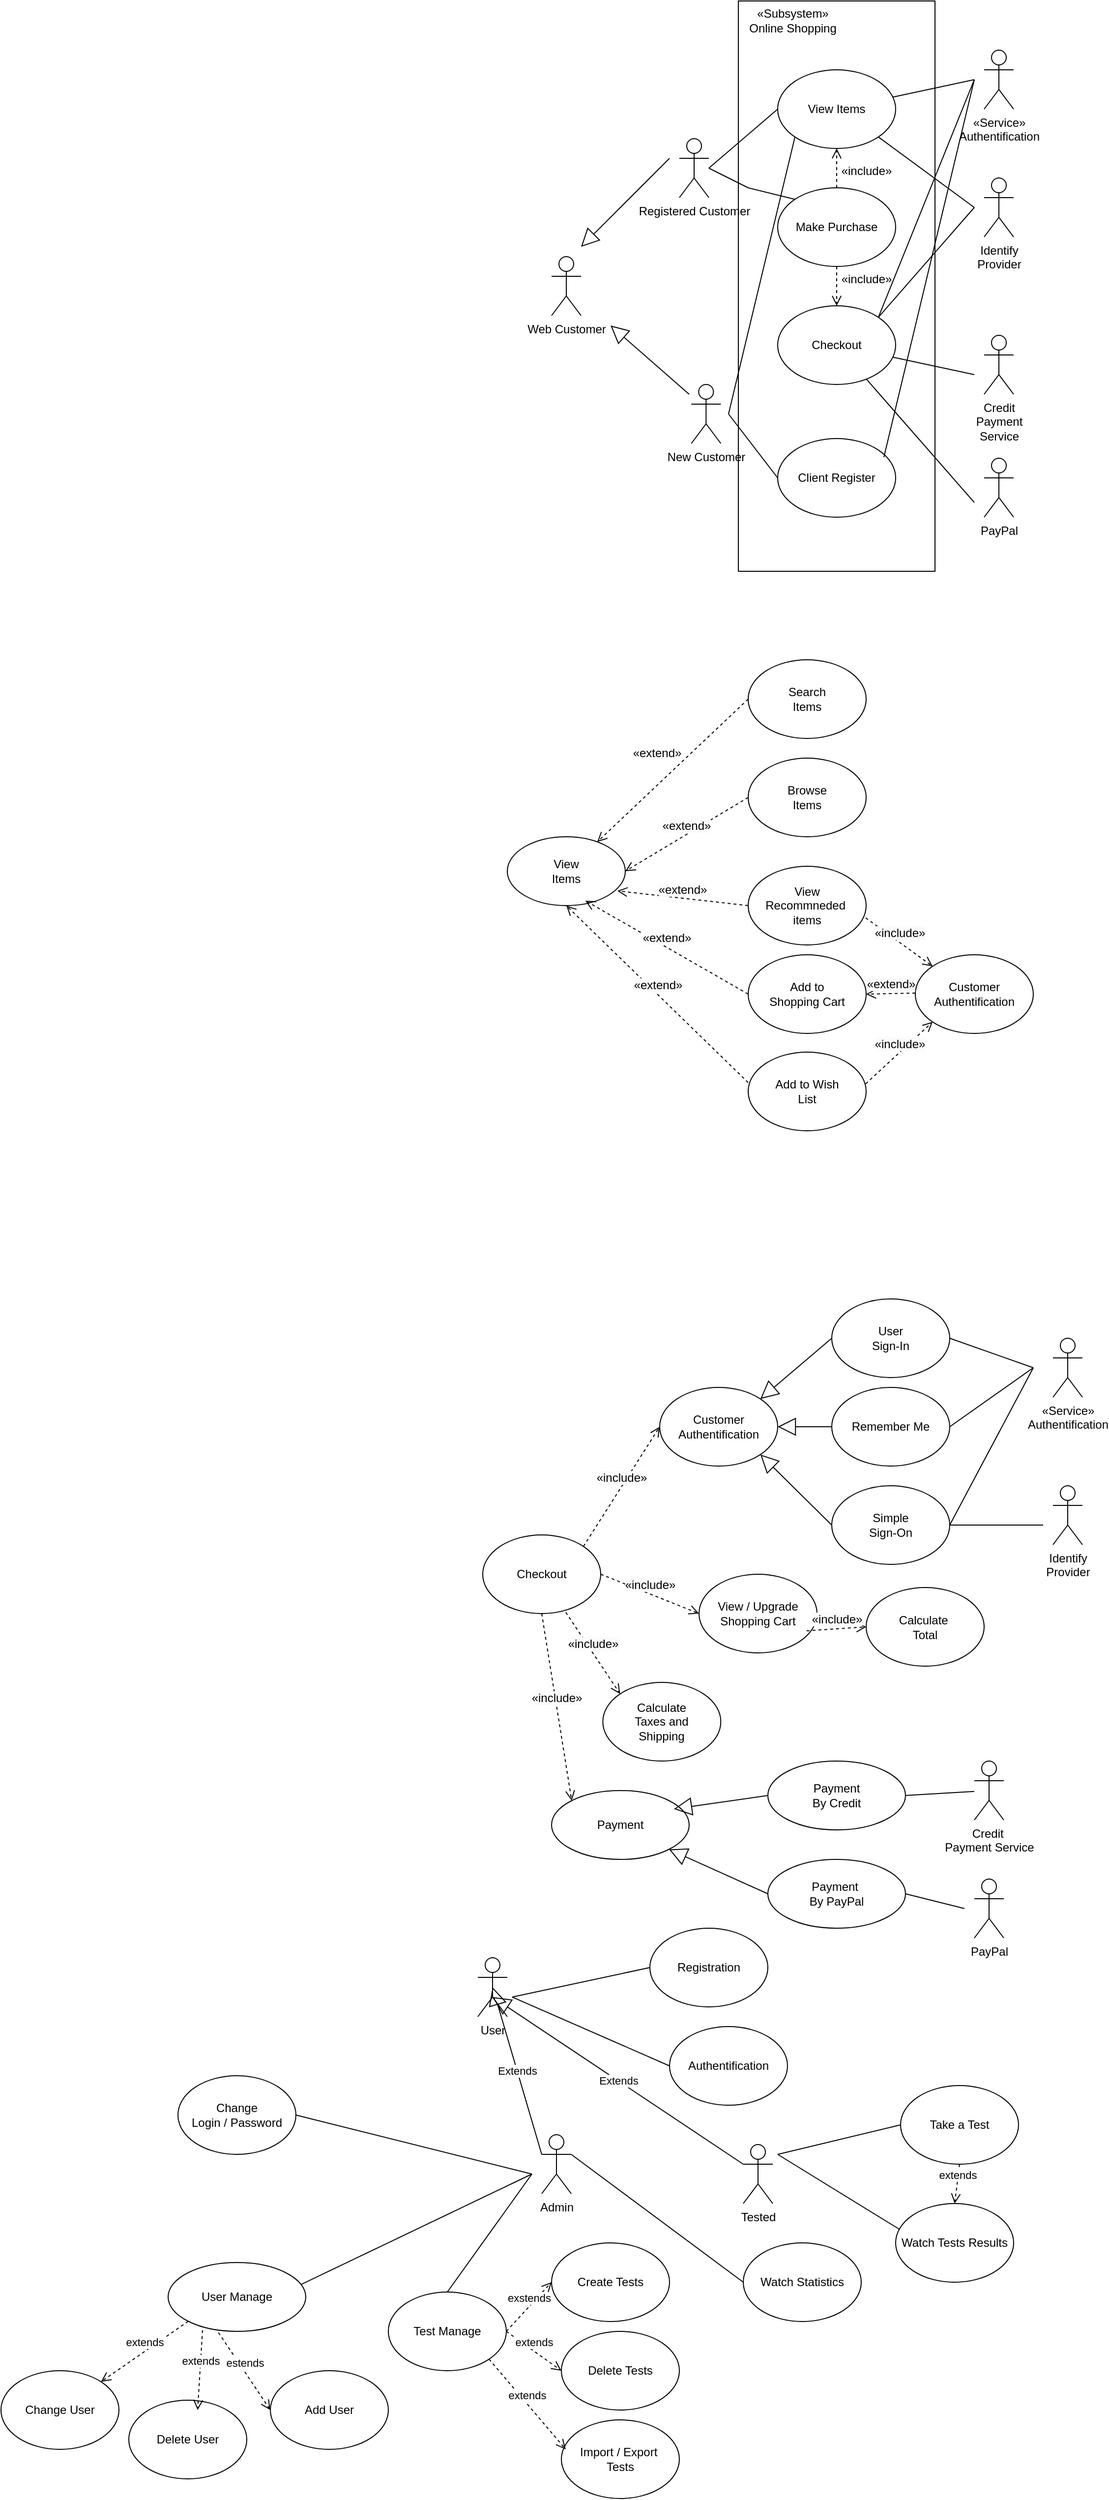 <mxfile version="26.0.6">
  <diagram name="Страница — 1" id="d5ASx7BieSMiUUVRBxHT">
    <mxGraphModel dx="2620" dy="975" grid="1" gridSize="10" guides="1" tooltips="1" connect="1" arrows="1" fold="1" page="1" pageScale="1" pageWidth="827" pageHeight="1169" math="0" shadow="0">
      <root>
        <mxCell id="0" />
        <mxCell id="1" parent="0" />
        <mxCell id="jemjmH5Uy0EdgPi0pfye-1" value="Web Customer&lt;div&gt;&lt;br&gt;&lt;/div&gt;" style="shape=umlActor;verticalLabelPosition=bottom;verticalAlign=top;html=1;outlineConnect=0;" vertex="1" parent="1">
          <mxGeometry x="220" y="360" width="30" height="60" as="geometry" />
        </mxCell>
        <mxCell id="jemjmH5Uy0EdgPi0pfye-14" value="Registered Customer" style="shape=umlActor;verticalLabelPosition=bottom;verticalAlign=top;html=1;outlineConnect=0;" vertex="1" parent="1">
          <mxGeometry x="350" y="240" width="30" height="60" as="geometry" />
        </mxCell>
        <mxCell id="jemjmH5Uy0EdgPi0pfye-15" value="New Customer" style="shape=umlActor;verticalLabelPosition=bottom;verticalAlign=top;html=1;outlineConnect=0;" vertex="1" parent="1">
          <mxGeometry x="362.17" y="490" width="30" height="60" as="geometry" />
        </mxCell>
        <mxCell id="jemjmH5Uy0EdgPi0pfye-16" value="View Items" style="ellipse;whiteSpace=wrap;html=1;" vertex="1" parent="1">
          <mxGeometry x="450" y="170" width="120" height="80" as="geometry" />
        </mxCell>
        <mxCell id="jemjmH5Uy0EdgPi0pfye-17" value="" style="endArrow=none;html=1;rounded=0;entryX=0;entryY=0.5;entryDx=0;entryDy=0;" edge="1" parent="1" target="jemjmH5Uy0EdgPi0pfye-16">
          <mxGeometry width="50" height="50" relative="1" as="geometry">
            <mxPoint x="380" y="270" as="sourcePoint" />
            <mxPoint x="450" y="200" as="targetPoint" />
          </mxGeometry>
        </mxCell>
        <mxCell id="jemjmH5Uy0EdgPi0pfye-18" value="Make Purchase" style="ellipse;whiteSpace=wrap;html=1;" vertex="1" parent="1">
          <mxGeometry x="450" y="290" width="120" height="80" as="geometry" />
        </mxCell>
        <mxCell id="jemjmH5Uy0EdgPi0pfye-19" value="" style="endArrow=none;html=1;rounded=0;entryX=0;entryY=0;entryDx=0;entryDy=0;" edge="1" parent="1" target="jemjmH5Uy0EdgPi0pfye-18">
          <mxGeometry width="50" height="50" relative="1" as="geometry">
            <mxPoint x="380" y="270" as="sourcePoint" />
            <mxPoint x="440" y="360" as="targetPoint" />
            <Array as="points">
              <mxPoint x="420" y="290" />
            </Array>
          </mxGeometry>
        </mxCell>
        <mxCell id="jemjmH5Uy0EdgPi0pfye-20" value="Checkout" style="ellipse;whiteSpace=wrap;html=1;" vertex="1" parent="1">
          <mxGeometry x="450" y="410" width="120" height="80" as="geometry" />
        </mxCell>
        <mxCell id="jemjmH5Uy0EdgPi0pfye-21" value="Client Register" style="ellipse;whiteSpace=wrap;html=1;" vertex="1" parent="1">
          <mxGeometry x="450" y="545" width="120" height="80" as="geometry" />
        </mxCell>
        <mxCell id="jemjmH5Uy0EdgPi0pfye-22" value="" style="endArrow=none;html=1;rounded=0;entryX=0;entryY=1;entryDx=0;entryDy=0;" edge="1" parent="1" target="jemjmH5Uy0EdgPi0pfye-16">
          <mxGeometry width="50" height="50" relative="1" as="geometry">
            <mxPoint x="400" y="520" as="sourcePoint" />
            <mxPoint x="440" y="360" as="targetPoint" />
          </mxGeometry>
        </mxCell>
        <mxCell id="jemjmH5Uy0EdgPi0pfye-23" value="" style="endArrow=none;html=1;rounded=0;entryX=0;entryY=0.5;entryDx=0;entryDy=0;" edge="1" parent="1" target="jemjmH5Uy0EdgPi0pfye-21">
          <mxGeometry width="50" height="50" relative="1" as="geometry">
            <mxPoint x="400" y="520" as="sourcePoint" />
            <mxPoint x="440" y="360" as="targetPoint" />
          </mxGeometry>
        </mxCell>
        <mxCell id="jemjmH5Uy0EdgPi0pfye-24" value="" style="endArrow=block;endSize=16;endFill=0;html=1;rounded=0;" edge="1" parent="1">
          <mxGeometry width="160" relative="1" as="geometry">
            <mxPoint x="340" y="260" as="sourcePoint" />
            <mxPoint x="250" y="350" as="targetPoint" />
          </mxGeometry>
        </mxCell>
        <mxCell id="jemjmH5Uy0EdgPi0pfye-25" value="" style="endArrow=block;endSize=16;endFill=0;html=1;rounded=0;" edge="1" parent="1">
          <mxGeometry width="160" relative="1" as="geometry">
            <mxPoint x="360" y="500" as="sourcePoint" />
            <mxPoint x="280" y="430" as="targetPoint" />
          </mxGeometry>
        </mxCell>
        <mxCell id="jemjmH5Uy0EdgPi0pfye-26" value="" style="html=1;verticalAlign=bottom;endArrow=open;dashed=1;endSize=8;curved=0;rounded=0;entryX=0.5;entryY=1;entryDx=0;entryDy=0;" edge="1" parent="1" source="jemjmH5Uy0EdgPi0pfye-18" target="jemjmH5Uy0EdgPi0pfye-16">
          <mxGeometry relative="1" as="geometry">
            <mxPoint x="450" y="390" as="sourcePoint" />
            <mxPoint x="370" y="390" as="targetPoint" />
          </mxGeometry>
        </mxCell>
        <mxCell id="jemjmH5Uy0EdgPi0pfye-27" value="«include»" style="text;html=1;align=center;verticalAlign=middle;resizable=0;points=[];autosize=1;strokeColor=none;fillColor=none;" vertex="1" parent="1">
          <mxGeometry x="505" y="258" width="70" height="30" as="geometry" />
        </mxCell>
        <mxCell id="jemjmH5Uy0EdgPi0pfye-28" value="" style="html=1;verticalAlign=bottom;endArrow=open;dashed=1;endSize=8;curved=0;rounded=0;exitX=0.5;exitY=1;exitDx=0;exitDy=0;entryX=0.5;entryY=0;entryDx=0;entryDy=0;" edge="1" parent="1" source="jemjmH5Uy0EdgPi0pfye-18" target="jemjmH5Uy0EdgPi0pfye-20">
          <mxGeometry relative="1" as="geometry">
            <mxPoint x="450" y="390" as="sourcePoint" />
            <mxPoint x="370" y="390" as="targetPoint" />
          </mxGeometry>
        </mxCell>
        <mxCell id="jemjmH5Uy0EdgPi0pfye-29" value="«include»" style="text;html=1;align=center;verticalAlign=middle;resizable=0;points=[];autosize=1;strokeColor=none;fillColor=none;" vertex="1" parent="1">
          <mxGeometry x="505" y="368" width="70" height="30" as="geometry" />
        </mxCell>
        <mxCell id="jemjmH5Uy0EdgPi0pfye-30" value="«Service»&lt;div&gt;Authentification&lt;/div&gt;" style="shape=umlActor;verticalLabelPosition=bottom;verticalAlign=top;html=1;" vertex="1" parent="1">
          <mxGeometry x="660" y="150" width="30" height="60" as="geometry" />
        </mxCell>
        <mxCell id="jemjmH5Uy0EdgPi0pfye-31" value="Identify&lt;div&gt;Provider&lt;/div&gt;" style="shape=umlActor;verticalLabelPosition=bottom;verticalAlign=top;html=1;" vertex="1" parent="1">
          <mxGeometry x="660" y="280" width="30" height="60" as="geometry" />
        </mxCell>
        <mxCell id="jemjmH5Uy0EdgPi0pfye-32" value="Credit&lt;div&gt;Payment&lt;/div&gt;&lt;div&gt;Service&lt;/div&gt;" style="shape=umlActor;verticalLabelPosition=bottom;verticalAlign=top;html=1;" vertex="1" parent="1">
          <mxGeometry x="660" y="440" width="30" height="60" as="geometry" />
        </mxCell>
        <mxCell id="jemjmH5Uy0EdgPi0pfye-33" value="PayPal" style="shape=umlActor;verticalLabelPosition=bottom;verticalAlign=top;html=1;" vertex="1" parent="1">
          <mxGeometry x="660" y="565" width="30" height="60" as="geometry" />
        </mxCell>
        <mxCell id="jemjmH5Uy0EdgPi0pfye-34" value="" style="endArrow=none;html=1;rounded=0;" edge="1" parent="1" source="jemjmH5Uy0EdgPi0pfye-16">
          <mxGeometry width="50" height="50" relative="1" as="geometry">
            <mxPoint x="590" y="210" as="sourcePoint" />
            <mxPoint x="650" y="180" as="targetPoint" />
          </mxGeometry>
        </mxCell>
        <mxCell id="jemjmH5Uy0EdgPi0pfye-35" value="" style="endArrow=none;html=1;rounded=0;exitX=1;exitY=0;exitDx=0;exitDy=0;" edge="1" parent="1" source="jemjmH5Uy0EdgPi0pfye-20">
          <mxGeometry width="50" height="50" relative="1" as="geometry">
            <mxPoint x="600" y="230" as="sourcePoint" />
            <mxPoint x="650" y="180" as="targetPoint" />
          </mxGeometry>
        </mxCell>
        <mxCell id="jemjmH5Uy0EdgPi0pfye-36" value="" style="endArrow=none;html=1;rounded=0;exitX=0.9;exitY=0.238;exitDx=0;exitDy=0;exitPerimeter=0;" edge="1" parent="1" source="jemjmH5Uy0EdgPi0pfye-21">
          <mxGeometry width="50" height="50" relative="1" as="geometry">
            <mxPoint x="390" y="410" as="sourcePoint" />
            <mxPoint x="650" y="180" as="targetPoint" />
          </mxGeometry>
        </mxCell>
        <mxCell id="jemjmH5Uy0EdgPi0pfye-37" value="" style="endArrow=none;html=1;rounded=0;exitX=1;exitY=1;exitDx=0;exitDy=0;" edge="1" parent="1" source="jemjmH5Uy0EdgPi0pfye-16">
          <mxGeometry width="50" height="50" relative="1" as="geometry">
            <mxPoint x="600" y="360" as="sourcePoint" />
            <mxPoint x="650" y="310" as="targetPoint" />
          </mxGeometry>
        </mxCell>
        <mxCell id="jemjmH5Uy0EdgPi0pfye-38" value="" style="endArrow=none;html=1;rounded=0;exitX=1;exitY=0;exitDx=0;exitDy=0;" edge="1" parent="1" source="jemjmH5Uy0EdgPi0pfye-20">
          <mxGeometry width="50" height="50" relative="1" as="geometry">
            <mxPoint x="600" y="360" as="sourcePoint" />
            <mxPoint x="650" y="310" as="targetPoint" />
          </mxGeometry>
        </mxCell>
        <mxCell id="jemjmH5Uy0EdgPi0pfye-39" value="" style="endArrow=none;html=1;rounded=0;" edge="1" parent="1" source="jemjmH5Uy0EdgPi0pfye-20">
          <mxGeometry width="50" height="50" relative="1" as="geometry">
            <mxPoint x="390" y="410" as="sourcePoint" />
            <mxPoint x="650" y="480" as="targetPoint" />
          </mxGeometry>
        </mxCell>
        <mxCell id="jemjmH5Uy0EdgPi0pfye-40" value="" style="endArrow=none;html=1;rounded=0;" edge="1" parent="1" source="jemjmH5Uy0EdgPi0pfye-20">
          <mxGeometry width="50" height="50" relative="1" as="geometry">
            <mxPoint x="600" y="660" as="sourcePoint" />
            <mxPoint x="650" y="610" as="targetPoint" />
          </mxGeometry>
        </mxCell>
        <mxCell id="jemjmH5Uy0EdgPi0pfye-43" value="" style="rounded=0;whiteSpace=wrap;html=1;rotation=0;direction=south;fillColor=none;" vertex="1" parent="1">
          <mxGeometry x="410" y="100" width="200" height="580" as="geometry" />
        </mxCell>
        <mxCell id="jemjmH5Uy0EdgPi0pfye-44" value="«Subsystem»&lt;div&gt;Online Shopping&lt;/div&gt;" style="text;html=1;align=center;verticalAlign=middle;resizable=0;points=[];autosize=1;strokeColor=none;fillColor=none;" vertex="1" parent="1">
          <mxGeometry x="410" y="100" width="110" height="40" as="geometry" />
        </mxCell>
        <mxCell id="jemjmH5Uy0EdgPi0pfye-46" value="View&lt;div&gt;Items&lt;/div&gt;" style="ellipse;whiteSpace=wrap;html=1;" vertex="1" parent="1">
          <mxGeometry x="175" y="950" width="120" height="70" as="geometry" />
        </mxCell>
        <mxCell id="jemjmH5Uy0EdgPi0pfye-47" value="Search&lt;div&gt;Items&lt;/div&gt;" style="ellipse;whiteSpace=wrap;html=1;" vertex="1" parent="1">
          <mxGeometry x="420" y="770" width="120" height="80" as="geometry" />
        </mxCell>
        <mxCell id="jemjmH5Uy0EdgPi0pfye-48" value="Browse&lt;div&gt;Items&lt;/div&gt;" style="ellipse;whiteSpace=wrap;html=1;" vertex="1" parent="1">
          <mxGeometry x="420" y="870" width="120" height="80" as="geometry" />
        </mxCell>
        <mxCell id="jemjmH5Uy0EdgPi0pfye-49" value="" style="html=1;verticalAlign=bottom;endArrow=open;dashed=1;endSize=8;curved=0;rounded=0;exitX=0;exitY=0.5;exitDx=0;exitDy=0;" edge="1" parent="1" source="jemjmH5Uy0EdgPi0pfye-47" target="jemjmH5Uy0EdgPi0pfye-46">
          <mxGeometry relative="1" as="geometry">
            <mxPoint x="420" y="860" as="sourcePoint" />
            <mxPoint x="380" y="1060" as="targetPoint" />
          </mxGeometry>
        </mxCell>
        <mxCell id="jemjmH5Uy0EdgPi0pfye-50" value="«extend»" style="text;html=1;align=center;verticalAlign=middle;resizable=0;points=[];autosize=1;strokeColor=none;fillColor=none;" vertex="1" parent="1">
          <mxGeometry x="292.17" y="850" width="70" height="30" as="geometry" />
        </mxCell>
        <mxCell id="jemjmH5Uy0EdgPi0pfye-51" value="&lt;span style=&quot;font-size: 12px; background-color: rgb(251, 251, 251);&quot;&gt;«extend»&lt;/span&gt;" style="html=1;verticalAlign=bottom;endArrow=open;dashed=1;endSize=8;curved=0;rounded=0;exitX=0;exitY=0.5;exitDx=0;exitDy=0;entryX=1;entryY=0.5;entryDx=0;entryDy=0;" edge="1" parent="1" source="jemjmH5Uy0EdgPi0pfye-48" target="jemjmH5Uy0EdgPi0pfye-46">
          <mxGeometry relative="1" as="geometry">
            <mxPoint x="460" y="1310" as="sourcePoint" />
            <mxPoint x="380" y="1310" as="targetPoint" />
          </mxGeometry>
        </mxCell>
        <mxCell id="jemjmH5Uy0EdgPi0pfye-52" value="View&lt;div&gt;Recommneded&amp;nbsp;&lt;/div&gt;&lt;div&gt;i&lt;span style=&quot;background-color: transparent; color: light-dark(rgb(0, 0, 0), rgb(255, 255, 255));&quot;&gt;tems&lt;/span&gt;&lt;/div&gt;" style="ellipse;whiteSpace=wrap;html=1;" vertex="1" parent="1">
          <mxGeometry x="420" y="980" width="120" height="80" as="geometry" />
        </mxCell>
        <mxCell id="jemjmH5Uy0EdgPi0pfye-54" value="&lt;span style=&quot;font-size: 12px; background-color: rgb(251, 251, 251);&quot;&gt;«extend»&lt;/span&gt;" style="html=1;verticalAlign=bottom;endArrow=open;dashed=1;endSize=8;curved=0;rounded=0;entryX=0.933;entryY=0.786;entryDx=0;entryDy=0;entryPerimeter=0;exitX=0;exitY=0.5;exitDx=0;exitDy=0;" edge="1" parent="1" source="jemjmH5Uy0EdgPi0pfye-52" target="jemjmH5Uy0EdgPi0pfye-46">
          <mxGeometry relative="1" as="geometry">
            <mxPoint x="460" y="1190" as="sourcePoint" />
            <mxPoint x="380" y="1190" as="targetPoint" />
          </mxGeometry>
        </mxCell>
        <mxCell id="jemjmH5Uy0EdgPi0pfye-55" value="Add to&lt;div&gt;Shopping Cart&lt;/div&gt;" style="ellipse;whiteSpace=wrap;html=1;" vertex="1" parent="1">
          <mxGeometry x="420" y="1070" width="120" height="80" as="geometry" />
        </mxCell>
        <mxCell id="jemjmH5Uy0EdgPi0pfye-56" value="Add to Wish&lt;div&gt;List&lt;/div&gt;" style="ellipse;whiteSpace=wrap;html=1;" vertex="1" parent="1">
          <mxGeometry x="420" y="1169" width="120" height="80" as="geometry" />
        </mxCell>
        <mxCell id="jemjmH5Uy0EdgPi0pfye-57" value="Customer&lt;div&gt;Authentification&lt;/div&gt;" style="ellipse;whiteSpace=wrap;html=1;" vertex="1" parent="1">
          <mxGeometry x="590" y="1070" width="120" height="80" as="geometry" />
        </mxCell>
        <mxCell id="jemjmH5Uy0EdgPi0pfye-58" value="&lt;span style=&quot;font-size: 12px; background-color: rgb(251, 251, 251);&quot;&gt;«extend»&lt;/span&gt;" style="html=1;verticalAlign=bottom;endArrow=open;dashed=1;endSize=8;curved=0;rounded=0;entryX=0.662;entryY=0.929;entryDx=0;entryDy=0;entryPerimeter=0;exitX=0;exitY=0.5;exitDx=0;exitDy=0;" edge="1" parent="1" source="jemjmH5Uy0EdgPi0pfye-55" target="jemjmH5Uy0EdgPi0pfye-46">
          <mxGeometry relative="1" as="geometry">
            <mxPoint x="460" y="1060" as="sourcePoint" />
            <mxPoint x="380" y="1060" as="targetPoint" />
          </mxGeometry>
        </mxCell>
        <mxCell id="jemjmH5Uy0EdgPi0pfye-59" value="&lt;span style=&quot;font-size: 12px; background-color: rgb(251, 251, 251);&quot;&gt;«extend»&lt;/span&gt;" style="html=1;verticalAlign=bottom;endArrow=open;dashed=1;endSize=8;curved=0;rounded=0;entryX=0.5;entryY=1;entryDx=0;entryDy=0;exitX=0;exitY=0.387;exitDx=0;exitDy=0;exitPerimeter=0;" edge="1" parent="1" source="jemjmH5Uy0EdgPi0pfye-56" target="jemjmH5Uy0EdgPi0pfye-46">
          <mxGeometry relative="1" as="geometry">
            <mxPoint x="460" y="1060" as="sourcePoint" />
            <mxPoint x="380" y="1060" as="targetPoint" />
          </mxGeometry>
        </mxCell>
        <mxCell id="jemjmH5Uy0EdgPi0pfye-60" value="&lt;span style=&quot;font-size: 12px; background-color: rgb(251, 251, 251);&quot;&gt;«extend»&lt;/span&gt;" style="html=1;verticalAlign=bottom;endArrow=open;dashed=1;endSize=8;curved=0;rounded=0;entryX=1;entryY=0.5;entryDx=0;entryDy=0;" edge="1" parent="1" target="jemjmH5Uy0EdgPi0pfye-55">
          <mxGeometry relative="1" as="geometry">
            <mxPoint x="590" y="1109" as="sourcePoint" />
            <mxPoint x="550" y="1109" as="targetPoint" />
          </mxGeometry>
        </mxCell>
        <mxCell id="jemjmH5Uy0EdgPi0pfye-61" value="&lt;span style=&quot;font-size: 12px; background-color: rgb(251, 251, 251);&quot;&gt;«include»&lt;/span&gt;" style="html=1;verticalAlign=bottom;endArrow=open;dashed=1;endSize=8;curved=0;rounded=0;entryX=0;entryY=0;entryDx=0;entryDy=0;exitX=0.996;exitY=0.656;exitDx=0;exitDy=0;exitPerimeter=0;" edge="1" parent="1" source="jemjmH5Uy0EdgPi0pfye-52" target="jemjmH5Uy0EdgPi0pfye-57">
          <mxGeometry relative="1" as="geometry">
            <mxPoint x="460" y="1060" as="sourcePoint" />
            <mxPoint x="380" y="1060" as="targetPoint" />
          </mxGeometry>
        </mxCell>
        <mxCell id="jemjmH5Uy0EdgPi0pfye-62" value="&lt;span style=&quot;font-size: 12px; background-color: rgb(251, 251, 251);&quot;&gt;«include»&lt;/span&gt;" style="html=1;verticalAlign=bottom;endArrow=open;dashed=1;endSize=8;curved=0;rounded=0;entryX=0;entryY=1;entryDx=0;entryDy=0;exitX=0.996;exitY=0.403;exitDx=0;exitDy=0;exitPerimeter=0;" edge="1" parent="1" source="jemjmH5Uy0EdgPi0pfye-56" target="jemjmH5Uy0EdgPi0pfye-57">
          <mxGeometry relative="1" as="geometry">
            <mxPoint x="460" y="1060" as="sourcePoint" />
            <mxPoint x="380" y="1060" as="targetPoint" />
          </mxGeometry>
        </mxCell>
        <mxCell id="jemjmH5Uy0EdgPi0pfye-65" value="Checkout" style="ellipse;whiteSpace=wrap;html=1;" vertex="1" parent="1">
          <mxGeometry x="150" y="1660" width="120" height="80" as="geometry" />
        </mxCell>
        <mxCell id="jemjmH5Uy0EdgPi0pfye-66" value="Customer&lt;div&gt;Authentification&lt;/div&gt;" style="ellipse;whiteSpace=wrap;html=1;" vertex="1" parent="1">
          <mxGeometry x="330" y="1510" width="120" height="80" as="geometry" />
        </mxCell>
        <mxCell id="jemjmH5Uy0EdgPi0pfye-67" value="User&lt;div&gt;Sign-In&lt;/div&gt;" style="ellipse;whiteSpace=wrap;html=1;" vertex="1" parent="1">
          <mxGeometry x="505" y="1420" width="120" height="80" as="geometry" />
        </mxCell>
        <mxCell id="jemjmH5Uy0EdgPi0pfye-68" value="Remember Me" style="ellipse;whiteSpace=wrap;html=1;" vertex="1" parent="1">
          <mxGeometry x="505" y="1510" width="120" height="80" as="geometry" />
        </mxCell>
        <mxCell id="jemjmH5Uy0EdgPi0pfye-69" value="Simple&lt;div&gt;Sign-On&lt;/div&gt;" style="ellipse;whiteSpace=wrap;html=1;" vertex="1" parent="1">
          <mxGeometry x="505" y="1610" width="120" height="80" as="geometry" />
        </mxCell>
        <mxCell id="jemjmH5Uy0EdgPi0pfye-70" value="" style="endArrow=block;endSize=16;endFill=0;html=1;rounded=0;entryX=1;entryY=0;entryDx=0;entryDy=0;exitX=0;exitY=0.5;exitDx=0;exitDy=0;" edge="1" parent="1" source="jemjmH5Uy0EdgPi0pfye-67" target="jemjmH5Uy0EdgPi0pfye-66">
          <mxGeometry width="160" relative="1" as="geometry">
            <mxPoint x="340" y="1440" as="sourcePoint" />
            <mxPoint x="500" y="1440" as="targetPoint" />
          </mxGeometry>
        </mxCell>
        <mxCell id="jemjmH5Uy0EdgPi0pfye-71" value="" style="endArrow=block;endSize=16;endFill=0;html=1;rounded=0;exitX=0;exitY=0.5;exitDx=0;exitDy=0;entryX=1;entryY=0.5;entryDx=0;entryDy=0;" edge="1" parent="1" source="jemjmH5Uy0EdgPi0pfye-68" target="jemjmH5Uy0EdgPi0pfye-66">
          <mxGeometry width="160" relative="1" as="geometry">
            <mxPoint x="340" y="1810" as="sourcePoint" />
            <mxPoint x="500" y="1810" as="targetPoint" />
          </mxGeometry>
        </mxCell>
        <mxCell id="jemjmH5Uy0EdgPi0pfye-72" value="" style="endArrow=block;endSize=16;endFill=0;html=1;rounded=0;exitX=0;exitY=0.5;exitDx=0;exitDy=0;entryX=1;entryY=1;entryDx=0;entryDy=0;" edge="1" parent="1" source="jemjmH5Uy0EdgPi0pfye-69" target="jemjmH5Uy0EdgPi0pfye-66">
          <mxGeometry width="160" relative="1" as="geometry">
            <mxPoint x="340" y="1810" as="sourcePoint" />
            <mxPoint x="500" y="1810" as="targetPoint" />
          </mxGeometry>
        </mxCell>
        <mxCell id="jemjmH5Uy0EdgPi0pfye-73" value="&lt;span style=&quot;text-wrap-mode: wrap;&quot;&gt;«Service»&lt;/span&gt;&lt;br&gt;&lt;div style=&quot;text-wrap-mode: wrap;&quot;&gt;Authentification&lt;/div&gt;" style="shape=umlActor;verticalLabelPosition=bottom;verticalAlign=top;html=1;" vertex="1" parent="1">
          <mxGeometry x="730" y="1460" width="30" height="60" as="geometry" />
        </mxCell>
        <mxCell id="jemjmH5Uy0EdgPi0pfye-74" value="" style="endArrow=none;html=1;rounded=0;exitX=1;exitY=0.5;exitDx=0;exitDy=0;" edge="1" parent="1" source="jemjmH5Uy0EdgPi0pfye-67">
          <mxGeometry width="50" height="50" relative="1" as="geometry">
            <mxPoint x="400" y="1840" as="sourcePoint" />
            <mxPoint x="710" y="1490" as="targetPoint" />
          </mxGeometry>
        </mxCell>
        <mxCell id="jemjmH5Uy0EdgPi0pfye-75" value="" style="endArrow=none;html=1;rounded=0;exitX=1;exitY=0.5;exitDx=0;exitDy=0;" edge="1" parent="1" source="jemjmH5Uy0EdgPi0pfye-68">
          <mxGeometry width="50" height="50" relative="1" as="geometry">
            <mxPoint x="400" y="1840" as="sourcePoint" />
            <mxPoint x="710" y="1490" as="targetPoint" />
          </mxGeometry>
        </mxCell>
        <mxCell id="jemjmH5Uy0EdgPi0pfye-76" value="" style="endArrow=none;html=1;rounded=0;exitX=1;exitY=0.5;exitDx=0;exitDy=0;" edge="1" parent="1" source="jemjmH5Uy0EdgPi0pfye-69">
          <mxGeometry width="50" height="50" relative="1" as="geometry">
            <mxPoint x="400" y="1840" as="sourcePoint" />
            <mxPoint x="710" y="1490" as="targetPoint" />
          </mxGeometry>
        </mxCell>
        <mxCell id="jemjmH5Uy0EdgPi0pfye-77" value="Identify&lt;div&gt;Provider&lt;/div&gt;" style="shape=umlActor;verticalLabelPosition=bottom;verticalAlign=top;html=1;outlineConnect=0;" vertex="1" parent="1">
          <mxGeometry x="730" y="1610" width="30" height="60" as="geometry" />
        </mxCell>
        <mxCell id="jemjmH5Uy0EdgPi0pfye-78" value="" style="endArrow=none;html=1;rounded=0;exitX=1;exitY=0.5;exitDx=0;exitDy=0;" edge="1" parent="1" source="jemjmH5Uy0EdgPi0pfye-69">
          <mxGeometry width="50" height="50" relative="1" as="geometry">
            <mxPoint x="400" y="1840" as="sourcePoint" />
            <mxPoint x="720" y="1650" as="targetPoint" />
          </mxGeometry>
        </mxCell>
        <mxCell id="jemjmH5Uy0EdgPi0pfye-80" value="&lt;span style=&quot;font-size: 12px; background-color: rgb(251, 251, 251);&quot;&gt;«include»&lt;/span&gt;" style="html=1;verticalAlign=bottom;endArrow=open;dashed=1;endSize=8;curved=0;rounded=0;entryX=0;entryY=0.5;entryDx=0;entryDy=0;exitX=1;exitY=0;exitDx=0;exitDy=0;" edge="1" parent="1" source="jemjmH5Uy0EdgPi0pfye-65" target="jemjmH5Uy0EdgPi0pfye-66">
          <mxGeometry relative="1" as="geometry">
            <mxPoint x="460" y="1810" as="sourcePoint" />
            <mxPoint x="380" y="1810" as="targetPoint" />
          </mxGeometry>
        </mxCell>
        <mxCell id="jemjmH5Uy0EdgPi0pfye-81" value="View / Upgrade&lt;div&gt;Shopping Cart&lt;/div&gt;" style="ellipse;whiteSpace=wrap;html=1;" vertex="1" parent="1">
          <mxGeometry x="370" y="1700" width="120" height="80" as="geometry" />
        </mxCell>
        <mxCell id="jemjmH5Uy0EdgPi0pfye-82" value="&lt;span style=&quot;font-size: 12px; background-color: rgb(251, 251, 251);&quot;&gt;«include»&lt;/span&gt;" style="html=1;verticalAlign=bottom;endArrow=open;dashed=1;endSize=8;curved=0;rounded=0;entryX=0;entryY=0.5;entryDx=0;entryDy=0;exitX=1;exitY=0.5;exitDx=0;exitDy=0;" edge="1" parent="1" source="jemjmH5Uy0EdgPi0pfye-65" target="jemjmH5Uy0EdgPi0pfye-81">
          <mxGeometry relative="1" as="geometry">
            <mxPoint x="460" y="1940" as="sourcePoint" />
            <mxPoint x="380" y="1940" as="targetPoint" />
          </mxGeometry>
        </mxCell>
        <mxCell id="jemjmH5Uy0EdgPi0pfye-83" value="&lt;span style=&quot;font-size: 12px; background-color: rgb(251, 251, 251);&quot;&gt;«include»&lt;/span&gt;" style="html=1;verticalAlign=bottom;endArrow=open;dashed=1;endSize=8;curved=0;rounded=0;entryX=0;entryY=0.5;entryDx=0;entryDy=0;exitX=0.912;exitY=0.719;exitDx=0;exitDy=0;exitPerimeter=0;" edge="1" parent="1" source="jemjmH5Uy0EdgPi0pfye-81" target="jemjmH5Uy0EdgPi0pfye-84">
          <mxGeometry relative="1" as="geometry">
            <mxPoint x="460" y="1940" as="sourcePoint" />
            <mxPoint x="380" y="1940" as="targetPoint" />
          </mxGeometry>
        </mxCell>
        <mxCell id="jemjmH5Uy0EdgPi0pfye-84" value="Calculate&amp;nbsp;&lt;div&gt;Total&lt;/div&gt;" style="ellipse;whiteSpace=wrap;html=1;" vertex="1" parent="1">
          <mxGeometry x="540" y="1713.5" width="120" height="80" as="geometry" />
        </mxCell>
        <mxCell id="jemjmH5Uy0EdgPi0pfye-85" value="Calculate&lt;div&gt;Taxes and&lt;/div&gt;&lt;div&gt;Shipping&lt;/div&gt;" style="ellipse;whiteSpace=wrap;html=1;" vertex="1" parent="1">
          <mxGeometry x="272.17" y="1810" width="120" height="80" as="geometry" />
        </mxCell>
        <mxCell id="jemjmH5Uy0EdgPi0pfye-86" value="&lt;span style=&quot;font-size: 12px; background-color: rgb(251, 251, 251);&quot;&gt;«include»&lt;/span&gt;" style="html=1;verticalAlign=bottom;endArrow=open;dashed=1;endSize=8;curved=0;rounded=0;entryX=0;entryY=0;entryDx=0;entryDy=0;exitX=0.704;exitY=0.984;exitDx=0;exitDy=0;exitPerimeter=0;" edge="1" parent="1" source="jemjmH5Uy0EdgPi0pfye-65" target="jemjmH5Uy0EdgPi0pfye-85">
          <mxGeometry relative="1" as="geometry">
            <mxPoint x="460" y="1940" as="sourcePoint" />
            <mxPoint x="380" y="1940" as="targetPoint" />
          </mxGeometry>
        </mxCell>
        <mxCell id="jemjmH5Uy0EdgPi0pfye-88" value="Payment" style="ellipse;whiteSpace=wrap;html=1;" vertex="1" parent="1">
          <mxGeometry x="220" y="1920" width="140" height="70" as="geometry" />
        </mxCell>
        <mxCell id="jemjmH5Uy0EdgPi0pfye-89" value="&lt;span style=&quot;font-size: 12px; background-color: rgb(251, 251, 251);&quot;&gt;«include»&lt;/span&gt;" style="html=1;verticalAlign=bottom;endArrow=open;dashed=1;endSize=8;curved=0;rounded=0;entryX=0;entryY=0;entryDx=0;entryDy=0;exitX=0.5;exitY=1;exitDx=0;exitDy=0;" edge="1" parent="1" source="jemjmH5Uy0EdgPi0pfye-65" target="jemjmH5Uy0EdgPi0pfye-88">
          <mxGeometry relative="1" as="geometry">
            <mxPoint x="460" y="1940" as="sourcePoint" />
            <mxPoint x="380" y="1940" as="targetPoint" />
          </mxGeometry>
        </mxCell>
        <mxCell id="jemjmH5Uy0EdgPi0pfye-90" value="Payment&lt;div&gt;By Credit&lt;/div&gt;" style="ellipse;whiteSpace=wrap;html=1;" vertex="1" parent="1">
          <mxGeometry x="440" y="1890" width="140" height="70" as="geometry" />
        </mxCell>
        <mxCell id="jemjmH5Uy0EdgPi0pfye-92" value="" style="endArrow=block;endSize=16;endFill=0;html=1;rounded=0;exitX=0;exitY=0.5;exitDx=0;exitDy=0;entryX=0.889;entryY=0.268;entryDx=0;entryDy=0;entryPerimeter=0;" edge="1" parent="1" source="jemjmH5Uy0EdgPi0pfye-90" target="jemjmH5Uy0EdgPi0pfye-88">
          <mxGeometry width="160" relative="1" as="geometry">
            <mxPoint x="340" y="1940" as="sourcePoint" />
            <mxPoint x="500" y="1940" as="targetPoint" />
          </mxGeometry>
        </mxCell>
        <mxCell id="jemjmH5Uy0EdgPi0pfye-93" value="Payment&amp;nbsp;&lt;div&gt;By PayPal&lt;/div&gt;" style="ellipse;whiteSpace=wrap;html=1;" vertex="1" parent="1">
          <mxGeometry x="440" y="1990" width="140" height="70" as="geometry" />
        </mxCell>
        <mxCell id="jemjmH5Uy0EdgPi0pfye-94" value="" style="endArrow=block;endSize=16;endFill=0;html=1;rounded=0;exitX=0;exitY=0.5;exitDx=0;exitDy=0;entryX=1;entryY=1;entryDx=0;entryDy=0;" edge="1" parent="1" source="jemjmH5Uy0EdgPi0pfye-93" target="jemjmH5Uy0EdgPi0pfye-88">
          <mxGeometry width="160" relative="1" as="geometry">
            <mxPoint x="340" y="1940" as="sourcePoint" />
            <mxPoint x="500" y="1940" as="targetPoint" />
          </mxGeometry>
        </mxCell>
        <mxCell id="jemjmH5Uy0EdgPi0pfye-95" value="Credit&amp;nbsp;&lt;div&gt;Payment Service&lt;/div&gt;" style="shape=umlActor;verticalLabelPosition=bottom;verticalAlign=top;html=1;outlineConnect=0;" vertex="1" parent="1">
          <mxGeometry x="650" y="1890" width="30" height="60" as="geometry" />
        </mxCell>
        <mxCell id="jemjmH5Uy0EdgPi0pfye-96" value="" style="endArrow=none;html=1;rounded=0;exitX=1;exitY=0.5;exitDx=0;exitDy=0;" edge="1" parent="1" source="jemjmH5Uy0EdgPi0pfye-90" target="jemjmH5Uy0EdgPi0pfye-95">
          <mxGeometry width="50" height="50" relative="1" as="geometry">
            <mxPoint x="400" y="1960" as="sourcePoint" />
            <mxPoint x="450" y="1910" as="targetPoint" />
          </mxGeometry>
        </mxCell>
        <mxCell id="jemjmH5Uy0EdgPi0pfye-97" value="PayPal" style="shape=umlActor;verticalLabelPosition=bottom;verticalAlign=top;html=1;outlineConnect=0;" vertex="1" parent="1">
          <mxGeometry x="650" y="2010" width="30" height="60" as="geometry" />
        </mxCell>
        <mxCell id="jemjmH5Uy0EdgPi0pfye-98" value="" style="endArrow=none;html=1;rounded=0;exitX=1;exitY=0.5;exitDx=0;exitDy=0;" edge="1" parent="1" source="jemjmH5Uy0EdgPi0pfye-93">
          <mxGeometry width="50" height="50" relative="1" as="geometry">
            <mxPoint x="400" y="1960" as="sourcePoint" />
            <mxPoint x="640" y="2040" as="targetPoint" />
          </mxGeometry>
        </mxCell>
        <mxCell id="jemjmH5Uy0EdgPi0pfye-99" value="User" style="shape=umlActor;verticalLabelPosition=bottom;verticalAlign=top;html=1;outlineConnect=0;" vertex="1" parent="1">
          <mxGeometry x="145" y="2090" width="30" height="60" as="geometry" />
        </mxCell>
        <mxCell id="jemjmH5Uy0EdgPi0pfye-100" value="Admin" style="shape=umlActor;verticalLabelPosition=bottom;verticalAlign=top;html=1;outlineConnect=0;" vertex="1" parent="1">
          <mxGeometry x="210" y="2270" width="30" height="60" as="geometry" />
        </mxCell>
        <mxCell id="jemjmH5Uy0EdgPi0pfye-101" value="" style="endArrow=none;html=1;rounded=0;entryX=0;entryY=0.5;entryDx=0;entryDy=0;" edge="1" parent="1" target="jemjmH5Uy0EdgPi0pfye-102">
          <mxGeometry width="50" height="50" relative="1" as="geometry">
            <mxPoint x="180" y="2130" as="sourcePoint" />
            <mxPoint x="300" y="2220" as="targetPoint" />
          </mxGeometry>
        </mxCell>
        <mxCell id="jemjmH5Uy0EdgPi0pfye-102" value="Authentification" style="ellipse;whiteSpace=wrap;html=1;" vertex="1" parent="1">
          <mxGeometry x="340" y="2160" width="120" height="80" as="geometry" />
        </mxCell>
        <mxCell id="jemjmH5Uy0EdgPi0pfye-104" value="Test Manage" style="ellipse;whiteSpace=wrap;html=1;" vertex="1" parent="1">
          <mxGeometry x="54" y="2430" width="120" height="80" as="geometry" />
        </mxCell>
        <mxCell id="jemjmH5Uy0EdgPi0pfye-105" value="Create Tests" style="ellipse;whiteSpace=wrap;html=1;" vertex="1" parent="1">
          <mxGeometry x="220" y="2380" width="120" height="80" as="geometry" />
        </mxCell>
        <mxCell id="jemjmH5Uy0EdgPi0pfye-106" value="Delete Tests" style="ellipse;whiteSpace=wrap;html=1;" vertex="1" parent="1">
          <mxGeometry x="230" y="2470" width="120" height="80" as="geometry" />
        </mxCell>
        <mxCell id="jemjmH5Uy0EdgPi0pfye-107" value="Import / Export&amp;nbsp;&lt;div&gt;Tests&lt;/div&gt;" style="ellipse;whiteSpace=wrap;html=1;" vertex="1" parent="1">
          <mxGeometry x="230" y="2560" width="120" height="80" as="geometry" />
        </mxCell>
        <mxCell id="jemjmH5Uy0EdgPi0pfye-115" value="Tested" style="shape=umlActor;verticalLabelPosition=bottom;verticalAlign=top;html=1;" vertex="1" parent="1">
          <mxGeometry x="415" y="2280" width="30" height="60" as="geometry" />
        </mxCell>
        <mxCell id="jemjmH5Uy0EdgPi0pfye-117" value="" style="endArrow=none;html=1;rounded=0;exitX=0.5;exitY=0;exitDx=0;exitDy=0;" edge="1" parent="1" source="jemjmH5Uy0EdgPi0pfye-104">
          <mxGeometry width="50" height="50" relative="1" as="geometry">
            <mxPoint x="400" y="2340" as="sourcePoint" />
            <mxPoint x="200" y="2310" as="targetPoint" />
          </mxGeometry>
        </mxCell>
        <mxCell id="jemjmH5Uy0EdgPi0pfye-118" value="Take a Test" style="ellipse;whiteSpace=wrap;html=1;" vertex="1" parent="1">
          <mxGeometry x="575" y="2220" width="120" height="80" as="geometry" />
        </mxCell>
        <mxCell id="jemjmH5Uy0EdgPi0pfye-119" value="" style="endArrow=none;html=1;rounded=0;exitX=0;exitY=0.5;exitDx=0;exitDy=0;" edge="1" parent="1" source="jemjmH5Uy0EdgPi0pfye-118">
          <mxGeometry width="50" height="50" relative="1" as="geometry">
            <mxPoint x="400" y="2340" as="sourcePoint" />
            <mxPoint x="450" y="2290" as="targetPoint" />
          </mxGeometry>
        </mxCell>
        <mxCell id="jemjmH5Uy0EdgPi0pfye-120" value="" style="endArrow=none;html=1;rounded=0;" edge="1" parent="1">
          <mxGeometry width="50" height="50" relative="1" as="geometry">
            <mxPoint x="580" y="2370" as="sourcePoint" />
            <mxPoint x="450" y="2290" as="targetPoint" />
          </mxGeometry>
        </mxCell>
        <mxCell id="jemjmH5Uy0EdgPi0pfye-121" value="Watch Tests Results" style="ellipse;whiteSpace=wrap;html=1;" vertex="1" parent="1">
          <mxGeometry x="570" y="2340" width="120" height="80" as="geometry" />
        </mxCell>
        <mxCell id="jemjmH5Uy0EdgPi0pfye-122" value="Registration" style="ellipse;whiteSpace=wrap;html=1;" vertex="1" parent="1">
          <mxGeometry x="320" y="2060" width="120" height="80" as="geometry" />
        </mxCell>
        <mxCell id="jemjmH5Uy0EdgPi0pfye-123" value="" style="endArrow=none;html=1;rounded=0;entryX=0;entryY=0.5;entryDx=0;entryDy=0;" edge="1" parent="1" target="jemjmH5Uy0EdgPi0pfye-122">
          <mxGeometry width="50" height="50" relative="1" as="geometry">
            <mxPoint x="180" y="2130" as="sourcePoint" />
            <mxPoint x="280" y="2090" as="targetPoint" />
          </mxGeometry>
        </mxCell>
        <mxCell id="jemjmH5Uy0EdgPi0pfye-125" value="exstends" style="html=1;verticalAlign=bottom;endArrow=open;dashed=1;endSize=8;curved=0;rounded=0;exitX=1;exitY=0.5;exitDx=0;exitDy=0;entryX=0;entryY=0.5;entryDx=0;entryDy=0;" edge="1" parent="1" source="jemjmH5Uy0EdgPi0pfye-104" target="jemjmH5Uy0EdgPi0pfye-105">
          <mxGeometry relative="1" as="geometry">
            <mxPoint x="460" y="2440" as="sourcePoint" />
            <mxPoint x="380" y="2440" as="targetPoint" />
          </mxGeometry>
        </mxCell>
        <mxCell id="jemjmH5Uy0EdgPi0pfye-126" value="extends" style="html=1;verticalAlign=bottom;endArrow=open;dashed=1;endSize=8;curved=0;rounded=0;exitX=1;exitY=0.5;exitDx=0;exitDy=0;entryX=0;entryY=0.5;entryDx=0;entryDy=0;" edge="1" parent="1" source="jemjmH5Uy0EdgPi0pfye-104" target="jemjmH5Uy0EdgPi0pfye-106">
          <mxGeometry relative="1" as="geometry">
            <mxPoint x="460" y="2440" as="sourcePoint" />
            <mxPoint x="380" y="2440" as="targetPoint" />
          </mxGeometry>
        </mxCell>
        <mxCell id="jemjmH5Uy0EdgPi0pfye-127" value="extends" style="html=1;verticalAlign=bottom;endArrow=open;dashed=1;endSize=8;curved=0;rounded=0;entryX=0.037;entryY=0.375;entryDx=0;entryDy=0;entryPerimeter=0;exitX=1;exitY=1;exitDx=0;exitDy=0;" edge="1" parent="1" source="jemjmH5Uy0EdgPi0pfye-104" target="jemjmH5Uy0EdgPi0pfye-107">
          <mxGeometry relative="1" as="geometry">
            <mxPoint x="460" y="2440" as="sourcePoint" />
            <mxPoint x="380" y="2440" as="targetPoint" />
          </mxGeometry>
        </mxCell>
        <mxCell id="jemjmH5Uy0EdgPi0pfye-128" value="User Manage" style="ellipse;whiteSpace=wrap;html=1;" vertex="1" parent="1">
          <mxGeometry x="-170" y="2400" width="140" height="70" as="geometry" />
        </mxCell>
        <mxCell id="jemjmH5Uy0EdgPi0pfye-131" value="" style="endArrow=none;html=1;rounded=0;exitX=0.964;exitY=0.321;exitDx=0;exitDy=0;exitPerimeter=0;" edge="1" parent="1" source="jemjmH5Uy0EdgPi0pfye-128">
          <mxGeometry width="50" height="50" relative="1" as="geometry">
            <mxPoint x="400" y="2440" as="sourcePoint" />
            <mxPoint x="200" y="2310" as="targetPoint" />
          </mxGeometry>
        </mxCell>
        <mxCell id="jemjmH5Uy0EdgPi0pfye-132" value="Add User" style="ellipse;whiteSpace=wrap;html=1;" vertex="1" parent="1">
          <mxGeometry x="-66" y="2510" width="120" height="80" as="geometry" />
        </mxCell>
        <mxCell id="jemjmH5Uy0EdgPi0pfye-133" value="Change User" style="ellipse;whiteSpace=wrap;html=1;" vertex="1" parent="1">
          <mxGeometry x="-340" y="2510" width="120" height="80" as="geometry" />
        </mxCell>
        <mxCell id="jemjmH5Uy0EdgPi0pfye-134" value="Delete User" style="ellipse;whiteSpace=wrap;html=1;" vertex="1" parent="1">
          <mxGeometry x="-210" y="2540" width="120" height="80" as="geometry" />
        </mxCell>
        <mxCell id="jemjmH5Uy0EdgPi0pfye-135" value="estends" style="html=1;verticalAlign=bottom;endArrow=open;dashed=1;endSize=8;curved=0;rounded=0;exitX=0.366;exitY=1.018;exitDx=0;exitDy=0;entryX=0;entryY=0.5;entryDx=0;entryDy=0;exitPerimeter=0;" edge="1" parent="1" target="jemjmH5Uy0EdgPi0pfye-132" source="jemjmH5Uy0EdgPi0pfye-128">
          <mxGeometry relative="1" as="geometry">
            <mxPoint x="-252" y="2610" as="sourcePoint" />
            <mxPoint x="-46" y="2580" as="targetPoint" />
          </mxGeometry>
        </mxCell>
        <mxCell id="jemjmH5Uy0EdgPi0pfye-136" value="extends" style="html=1;verticalAlign=bottom;endArrow=open;dashed=1;endSize=8;curved=0;rounded=0;exitX=0;exitY=1;exitDx=0;exitDy=0;" edge="1" parent="1" target="jemjmH5Uy0EdgPi0pfye-133" source="jemjmH5Uy0EdgPi0pfye-128">
          <mxGeometry relative="1" as="geometry">
            <mxPoint x="-252" y="2610" as="sourcePoint" />
            <mxPoint x="-46" y="2580" as="targetPoint" />
          </mxGeometry>
        </mxCell>
        <mxCell id="jemjmH5Uy0EdgPi0pfye-137" value="extends" style="html=1;verticalAlign=bottom;endArrow=open;dashed=1;endSize=8;curved=0;rounded=0;exitX=0.25;exitY=0.982;exitDx=0;exitDy=0;exitPerimeter=0;" edge="1" parent="1" source="jemjmH5Uy0EdgPi0pfye-128">
          <mxGeometry relative="1" as="geometry">
            <mxPoint x="-270" y="2638" as="sourcePoint" />
            <mxPoint x="-140" y="2550" as="targetPoint" />
          </mxGeometry>
        </mxCell>
        <mxCell id="jemjmH5Uy0EdgPi0pfye-138" value="Watch Statistics" style="ellipse;whiteSpace=wrap;html=1;" vertex="1" parent="1">
          <mxGeometry x="415" y="2380" width="120" height="80" as="geometry" />
        </mxCell>
        <mxCell id="jemjmH5Uy0EdgPi0pfye-139" value="" style="endArrow=none;html=1;rounded=0;entryX=0;entryY=0.5;entryDx=0;entryDy=0;exitX=1;exitY=0.333;exitDx=0;exitDy=0;exitPerimeter=0;" edge="1" parent="1" source="jemjmH5Uy0EdgPi0pfye-100" target="jemjmH5Uy0EdgPi0pfye-138">
          <mxGeometry width="50" height="50" relative="1" as="geometry">
            <mxPoint x="400" y="2440" as="sourcePoint" />
            <mxPoint x="450" y="2390" as="targetPoint" />
          </mxGeometry>
        </mxCell>
        <mxCell id="jemjmH5Uy0EdgPi0pfye-140" value="Change&lt;div&gt;Login / Password&lt;/div&gt;" style="ellipse;whiteSpace=wrap;html=1;" vertex="1" parent="1">
          <mxGeometry x="-160" y="2210" width="120" height="80" as="geometry" />
        </mxCell>
        <mxCell id="jemjmH5Uy0EdgPi0pfye-141" value="" style="endArrow=none;html=1;rounded=0;exitX=1;exitY=0.5;exitDx=0;exitDy=0;" edge="1" parent="1" source="jemjmH5Uy0EdgPi0pfye-140">
          <mxGeometry width="50" height="50" relative="1" as="geometry">
            <mxPoint x="400" y="2440" as="sourcePoint" />
            <mxPoint x="200" y="2310" as="targetPoint" />
          </mxGeometry>
        </mxCell>
        <mxCell id="jemjmH5Uy0EdgPi0pfye-142" value="extends" style="html=1;verticalAlign=bottom;endArrow=open;dashed=1;endSize=8;curved=0;rounded=0;entryX=0.5;entryY=0;entryDx=0;entryDy=0;exitX=0.5;exitY=1;exitDx=0;exitDy=0;" edge="1" parent="1" source="jemjmH5Uy0EdgPi0pfye-118" target="jemjmH5Uy0EdgPi0pfye-121">
          <mxGeometry relative="1" as="geometry">
            <mxPoint x="460" y="2420" as="sourcePoint" />
            <mxPoint x="380" y="2420" as="targetPoint" />
          </mxGeometry>
        </mxCell>
        <mxCell id="jemjmH5Uy0EdgPi0pfye-144" value="Extends" style="endArrow=block;endSize=16;endFill=0;html=1;rounded=0;exitX=0;exitY=0.333;exitDx=0;exitDy=0;exitPerimeter=0;entryX=0.5;entryY=0.5;entryDx=0;entryDy=0;entryPerimeter=0;" edge="1" parent="1" source="jemjmH5Uy0EdgPi0pfye-100" target="jemjmH5Uy0EdgPi0pfye-99">
          <mxGeometry width="160" relative="1" as="geometry">
            <mxPoint x="340" y="2420" as="sourcePoint" />
            <mxPoint x="500" y="2420" as="targetPoint" />
          </mxGeometry>
        </mxCell>
        <mxCell id="jemjmH5Uy0EdgPi0pfye-145" value="Extends" style="endArrow=block;endSize=16;endFill=0;html=1;rounded=0;exitX=0;exitY=0.333;exitDx=0;exitDy=0;exitPerimeter=0;" edge="1" parent="1" source="jemjmH5Uy0EdgPi0pfye-115">
          <mxGeometry width="160" relative="1" as="geometry">
            <mxPoint x="340" y="2420" as="sourcePoint" />
            <mxPoint x="160" y="2130" as="targetPoint" />
          </mxGeometry>
        </mxCell>
      </root>
    </mxGraphModel>
  </diagram>
</mxfile>
